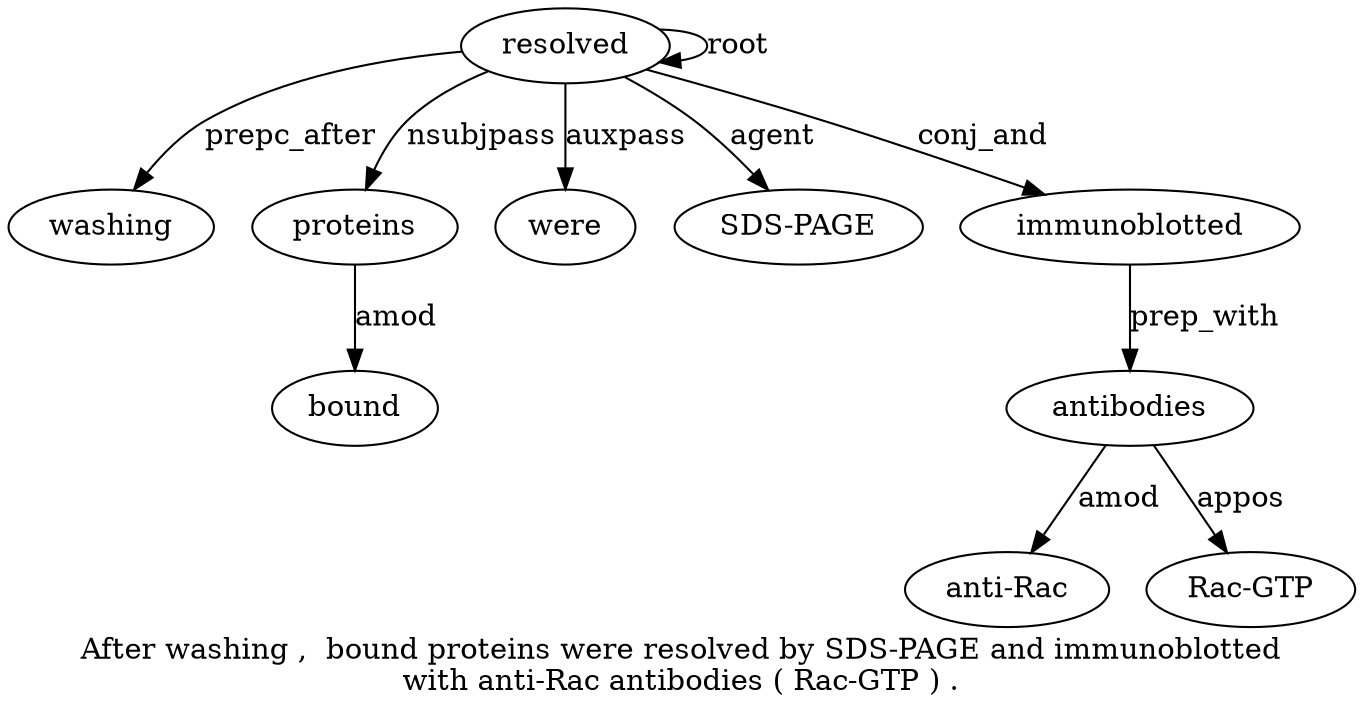digraph "After washing ,  bound proteins were resolved by SDS-PAGE and immunoblotted with anti-Rac antibodies ( Rac-GTP ) ." {
label="After washing ,  bound proteins were resolved by SDS-PAGE and immunoblotted
with anti-Rac antibodies ( Rac-GTP ) .";
resolved7 [style=filled, fillcolor=white, label=resolved];
washing2 [style=filled, fillcolor=white, label=washing];
resolved7 -> washing2  [label=prepc_after];
proteins5 [style=filled, fillcolor=white, label=proteins];
bound4 [style=filled, fillcolor=white, label=bound];
proteins5 -> bound4  [label=amod];
resolved7 -> proteins5  [label=nsubjpass];
were6 [style=filled, fillcolor=white, label=were];
resolved7 -> were6  [label=auxpass];
resolved7 -> resolved7  [label=root];
"SDS-PAGE9" [style=filled, fillcolor=white, label="SDS-PAGE"];
resolved7 -> "SDS-PAGE9"  [label=agent];
immunoblotted11 [style=filled, fillcolor=white, label=immunoblotted];
resolved7 -> immunoblotted11  [label=conj_and];
antibodies14 [style=filled, fillcolor=white, label=antibodies];
"anti-Rac13" [style=filled, fillcolor=white, label="anti-Rac"];
antibodies14 -> "anti-Rac13"  [label=amod];
immunoblotted11 -> antibodies14  [label=prep_with];
"Rac-GTP16" [style=filled, fillcolor=white, label="Rac-GTP"];
antibodies14 -> "Rac-GTP16"  [label=appos];
}
